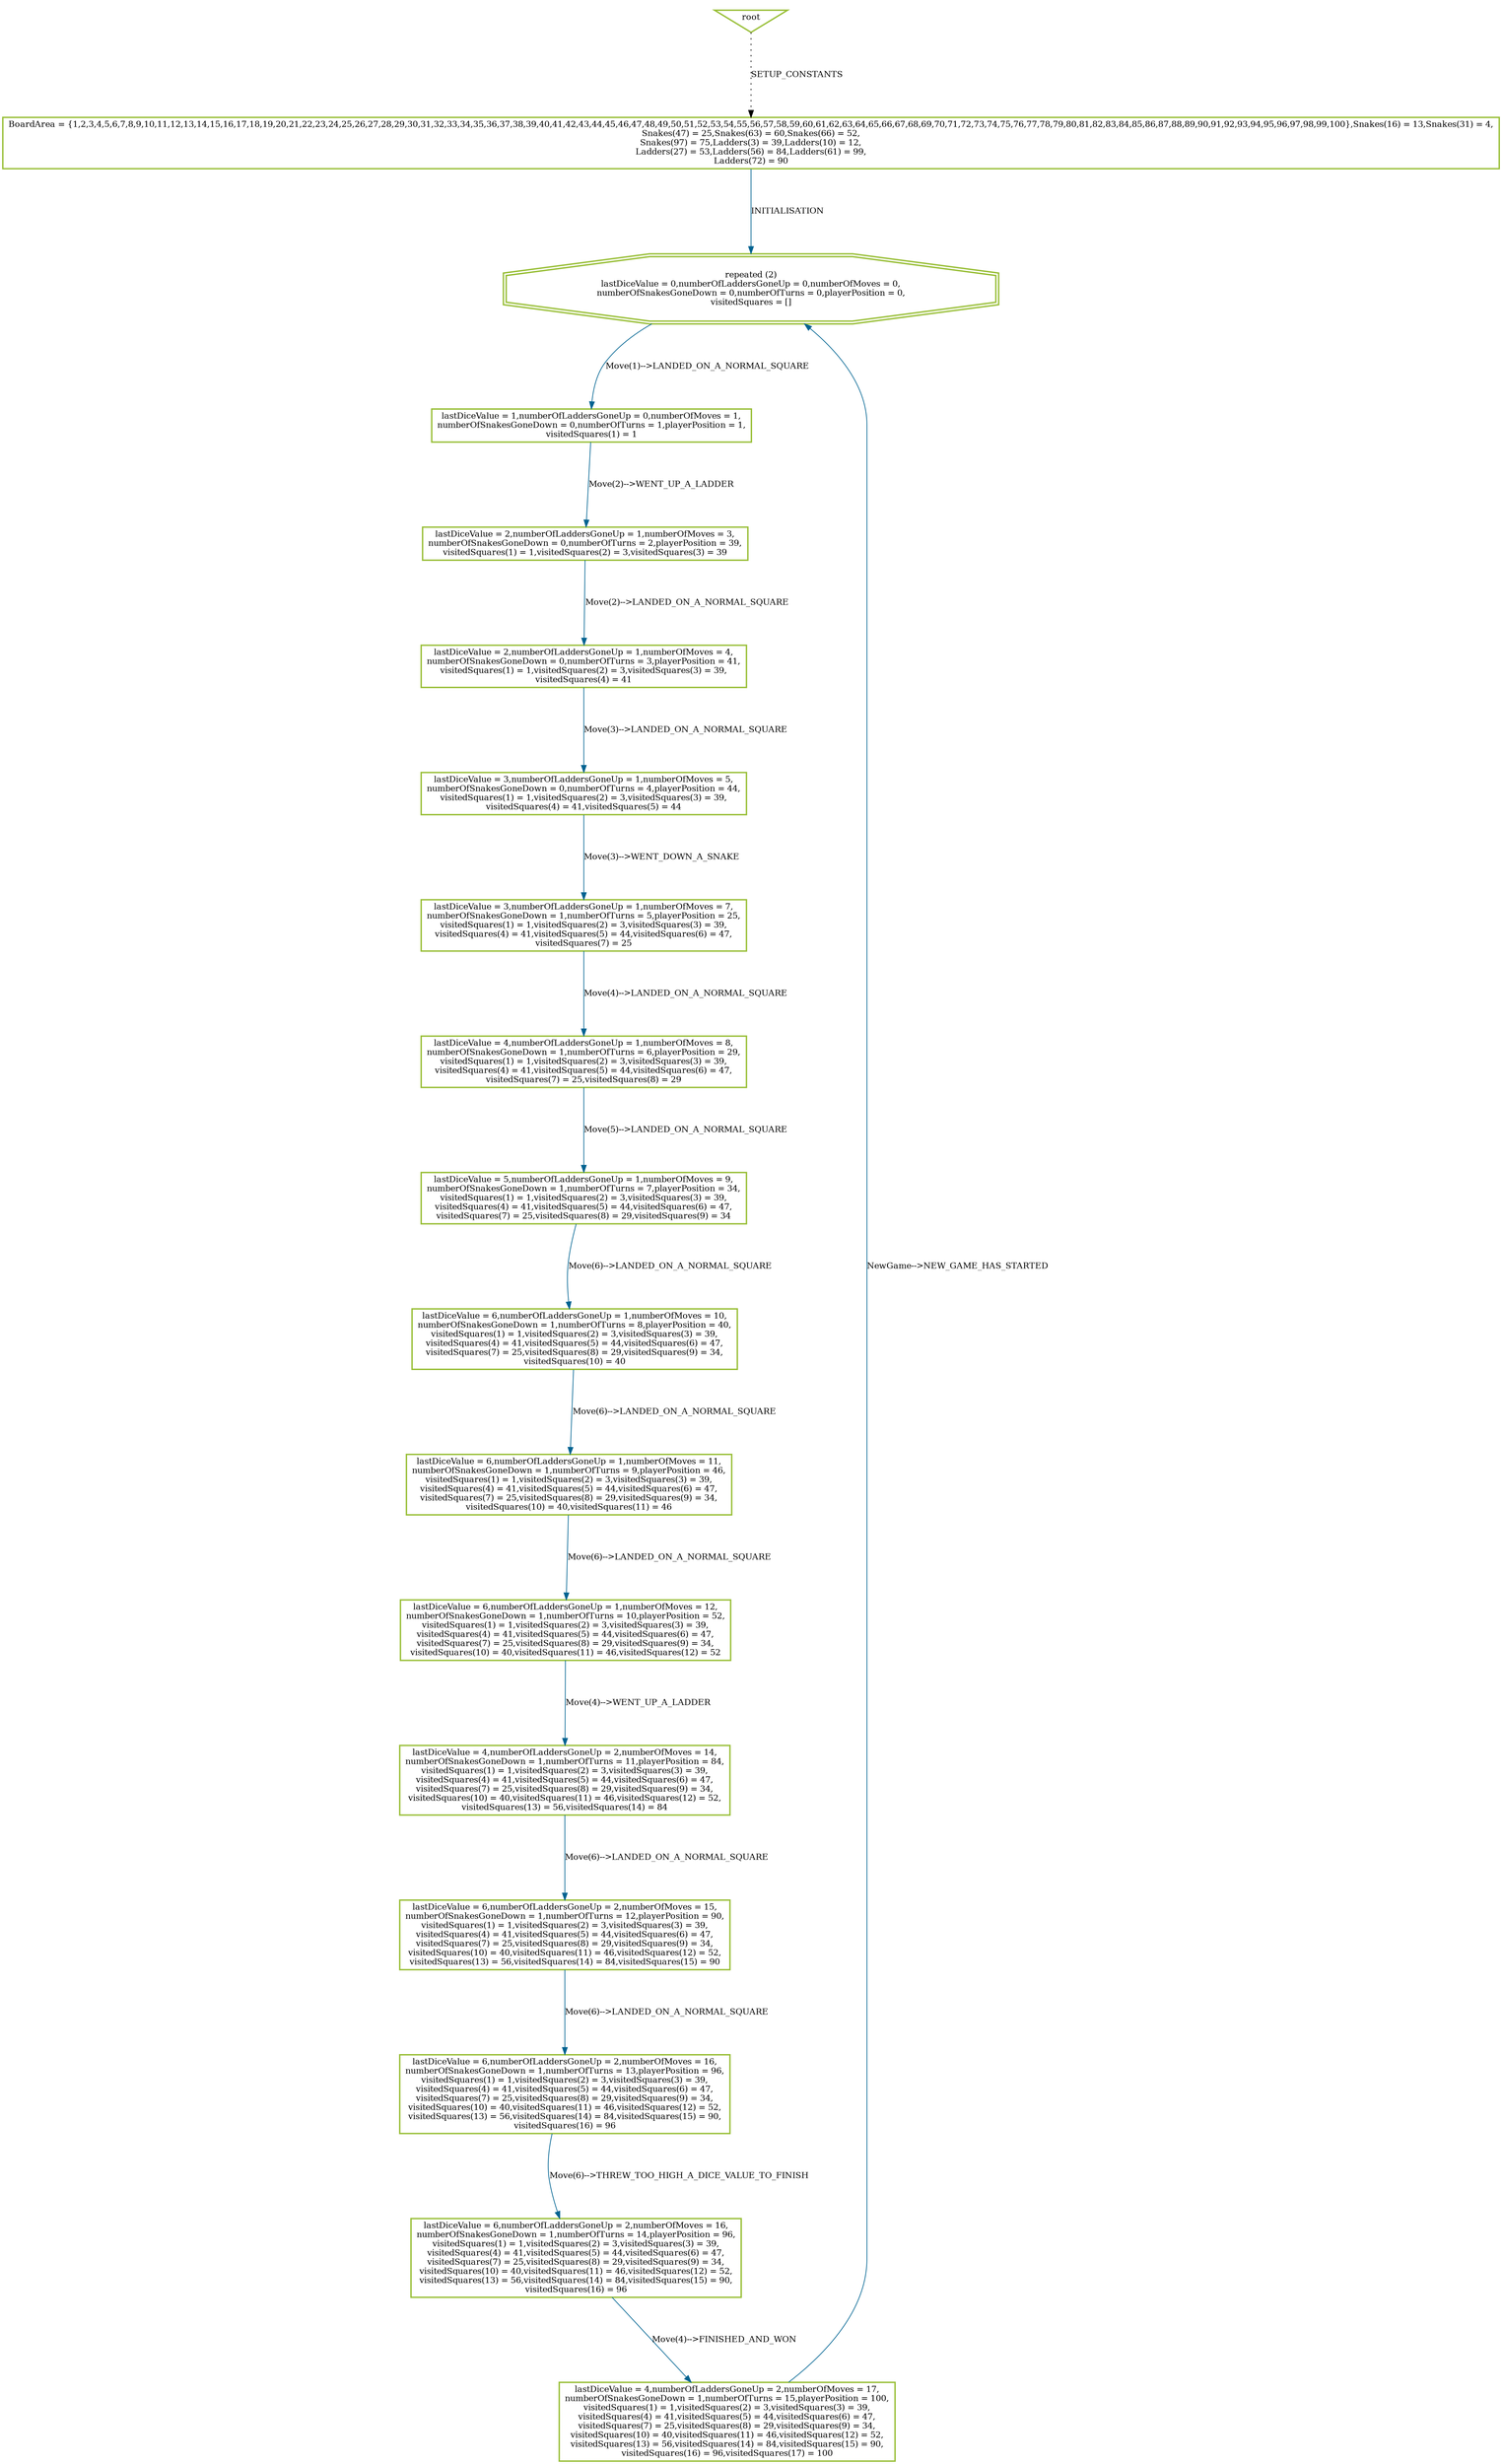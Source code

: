 digraph history {
graph [nodesep=1.5, ranksep=1.5];
0 [shape=box, color="#99BF38", fontsize=12, penwidth=2, label="BoardArea = \{1,2,3,4,5,6,7,8,9,10,11,12,13,14,15,16,17,18,19,20,21,22,23,24,25,26,27,28,29,30,31,32,33,34,35,36,37,38,39,40,41,42,43,44,45,46,47,48,49,50,51,52,53,54,55,56,57,58,59,60,61,62,63,64,65,66,67,68,69,70,71,72,73,74,75,76,77,78,79,80,81,82,83,84,85,86,87,88,89,90,91,92,93,94,95,96,97,98,99,100\},Snakes(16) = 13,Snakes(31) = 4,\nSnakes(47) = 25,Snakes(63) = 60,Snakes(66) = 52,\nSnakes(97) = 75,Ladders(3) = 39,Ladders(10) = 12,\nLadders(27) = 53,Ladders(56) = 84,Ladders(61) = 99,\nLadders(72) = 90"];

1 [shape=doubleoctagon, color="#99BF38", fontsize=12, penwidth=2, label="repeated (2)\nlastDiceValue = 0,numberOfLaddersGoneUp = 0,numberOfMoves = 0,\nnumberOfSnakesGoneDown = 0,numberOfTurns = 0,playerPosition = 0,\nvisitedSquares = []"];

2 [shape=box, color="#99BF38", fontsize=12, penwidth=2, label="lastDiceValue = 1,numberOfLaddersGoneUp = 0,numberOfMoves = 1,\nnumberOfSnakesGoneDown = 0,numberOfTurns = 1,playerPosition = 1,\nvisitedSquares(1) = 1"];

9 [shape=box, color="#99BF38", fontsize=12, penwidth=2, label="lastDiceValue = 2,numberOfLaddersGoneUp = 1,numberOfMoves = 3,\nnumberOfSnakesGoneDown = 0,numberOfTurns = 2,playerPosition = 39,\nvisitedSquares(1) = 1,visitedSquares(2) = 3,visitedSquares(3) = 39"];

15 [shape=box, color="#99BF38", fontsize=12, penwidth=2, label="lastDiceValue = 2,numberOfLaddersGoneUp = 1,numberOfMoves = 4,\nnumberOfSnakesGoneDown = 0,numberOfTurns = 3,playerPosition = 41,\nvisitedSquares(1) = 1,visitedSquares(2) = 3,visitedSquares(3) = 39,\nvisitedSquares(4) = 41"];

22 [shape=box, color="#99BF38", fontsize=12, penwidth=2, label="lastDiceValue = 3,numberOfLaddersGoneUp = 1,numberOfMoves = 5,\nnumberOfSnakesGoneDown = 0,numberOfTurns = 4,playerPosition = 44,\nvisitedSquares(1) = 1,visitedSquares(2) = 3,visitedSquares(3) = 39,\nvisitedSquares(4) = 41,visitedSquares(5) = 44"];

28 [shape=box, color="#99BF38", fontsize=12, penwidth=2, label="lastDiceValue = 3,numberOfLaddersGoneUp = 1,numberOfMoves = 7,\nnumberOfSnakesGoneDown = 1,numberOfTurns = 5,playerPosition = 25,\nvisitedSquares(1) = 1,visitedSquares(2) = 3,visitedSquares(3) = 39,\nvisitedSquares(4) = 41,visitedSquares(5) = 44,visitedSquares(6) = 47,\nvisitedSquares(7) = 25"];

35 [shape=box, color="#99BF38", fontsize=12, penwidth=2, label="lastDiceValue = 4,numberOfLaddersGoneUp = 1,numberOfMoves = 8,\nnumberOfSnakesGoneDown = 1,numberOfTurns = 6,playerPosition = 29,\nvisitedSquares(1) = 1,visitedSquares(2) = 3,visitedSquares(3) = 39,\nvisitedSquares(4) = 41,visitedSquares(5) = 44,visitedSquares(6) = 47,\nvisitedSquares(7) = 25,visitedSquares(8) = 29"];

42 [shape=box, color="#99BF38", fontsize=12, penwidth=2, label="lastDiceValue = 5,numberOfLaddersGoneUp = 1,numberOfMoves = 9,\nnumberOfSnakesGoneDown = 1,numberOfTurns = 7,playerPosition = 34,\nvisitedSquares(1) = 1,visitedSquares(2) = 3,visitedSquares(3) = 39,\nvisitedSquares(4) = 41,visitedSquares(5) = 44,visitedSquares(6) = 47,\nvisitedSquares(7) = 25,visitedSquares(8) = 29,visitedSquares(9) = 34"];

49 [shape=box, color="#99BF38", fontsize=12, penwidth=2, label="lastDiceValue = 6,numberOfLaddersGoneUp = 1,numberOfMoves = 10,\nnumberOfSnakesGoneDown = 1,numberOfTurns = 8,playerPosition = 40,\nvisitedSquares(1) = 1,visitedSquares(2) = 3,visitedSquares(3) = 39,\nvisitedSquares(4) = 41,visitedSquares(5) = 44,visitedSquares(6) = 47,\nvisitedSquares(7) = 25,visitedSquares(8) = 29,visitedSquares(9) = 34,\nvisitedSquares(10) = 40"];

55 [shape=box, color="#99BF38", fontsize=12, penwidth=2, label="lastDiceValue = 6,numberOfLaddersGoneUp = 1,numberOfMoves = 11,\nnumberOfSnakesGoneDown = 1,numberOfTurns = 9,playerPosition = 46,\nvisitedSquares(1) = 1,visitedSquares(2) = 3,visitedSquares(3) = 39,\nvisitedSquares(4) = 41,visitedSquares(5) = 44,visitedSquares(6) = 47,\nvisitedSquares(7) = 25,visitedSquares(8) = 29,visitedSquares(9) = 34,\nvisitedSquares(10) = 40,visitedSquares(11) = 46"];

61 [shape=box, color="#99BF38", fontsize=12, penwidth=2, label="lastDiceValue = 6,numberOfLaddersGoneUp = 1,numberOfMoves = 12,\nnumberOfSnakesGoneDown = 1,numberOfTurns = 10,playerPosition = 52,\nvisitedSquares(1) = 1,visitedSquares(2) = 3,visitedSquares(3) = 39,\nvisitedSquares(4) = 41,visitedSquares(5) = 44,visitedSquares(6) = 47,\nvisitedSquares(7) = 25,visitedSquares(8) = 29,visitedSquares(9) = 34,\nvisitedSquares(10) = 40,visitedSquares(11) = 46,visitedSquares(12) = 52"];

65 [shape=box, color="#99BF38", fontsize=12, penwidth=2, label="lastDiceValue = 4,numberOfLaddersGoneUp = 2,numberOfMoves = 14,\nnumberOfSnakesGoneDown = 1,numberOfTurns = 11,playerPosition = 84,\nvisitedSquares(1) = 1,visitedSquares(2) = 3,visitedSquares(3) = 39,\nvisitedSquares(4) = 41,visitedSquares(5) = 44,visitedSquares(6) = 47,\nvisitedSquares(7) = 25,visitedSquares(8) = 29,visitedSquares(9) = 34,\nvisitedSquares(10) = 40,visitedSquares(11) = 46,visitedSquares(12) = 52,\nvisitedSquares(13) = 56,visitedSquares(14) = 84"];

73 [shape=box, color="#99BF38", fontsize=12, penwidth=2, label="lastDiceValue = 6,numberOfLaddersGoneUp = 2,numberOfMoves = 15,\nnumberOfSnakesGoneDown = 1,numberOfTurns = 12,playerPosition = 90,\nvisitedSquares(1) = 1,visitedSquares(2) = 3,visitedSquares(3) = 39,\nvisitedSquares(4) = 41,visitedSquares(5) = 44,visitedSquares(6) = 47,\nvisitedSquares(7) = 25,visitedSquares(8) = 29,visitedSquares(9) = 34,\nvisitedSquares(10) = 40,visitedSquares(11) = 46,visitedSquares(12) = 52,\nvisitedSquares(13) = 56,visitedSquares(14) = 84,visitedSquares(15) = 90"];

79 [shape=box, color="#99BF38", fontsize=12, penwidth=2, label="lastDiceValue = 6,numberOfLaddersGoneUp = 2,numberOfMoves = 16,\nnumberOfSnakesGoneDown = 1,numberOfTurns = 13,playerPosition = 96,\nvisitedSquares(1) = 1,visitedSquares(2) = 3,visitedSquares(3) = 39,\nvisitedSquares(4) = 41,visitedSquares(5) = 44,visitedSquares(6) = 47,\nvisitedSquares(7) = 25,visitedSquares(8) = 29,visitedSquares(9) = 34,\nvisitedSquares(10) = 40,visitedSquares(11) = 46,visitedSquares(12) = 52,\nvisitedSquares(13) = 56,visitedSquares(14) = 84,visitedSquares(15) = 90,\nvisitedSquares(16) = 96"];

85 [shape=box, color="#99BF38", fontsize=12, penwidth=2, label="lastDiceValue = 6,numberOfLaddersGoneUp = 2,numberOfMoves = 16,\nnumberOfSnakesGoneDown = 1,numberOfTurns = 14,playerPosition = 96,\nvisitedSquares(1) = 1,visitedSquares(2) = 3,visitedSquares(3) = 39,\nvisitedSquares(4) = 41,visitedSquares(5) = 44,visitedSquares(6) = 47,\nvisitedSquares(7) = 25,visitedSquares(8) = 29,visitedSquares(9) = 34,\nvisitedSquares(10) = 40,visitedSquares(11) = 46,visitedSquares(12) = 52,\nvisitedSquares(13) = 56,visitedSquares(14) = 84,visitedSquares(15) = 90,\nvisitedSquares(16) = 96"];

89 [shape=box, color="#99BF38", fontsize=12, penwidth=2, label="lastDiceValue = 4,numberOfLaddersGoneUp = 2,numberOfMoves = 17,\nnumberOfSnakesGoneDown = 1,numberOfTurns = 15,playerPosition = 100,\nvisitedSquares(1) = 1,visitedSquares(2) = 3,visitedSquares(3) = 39,\nvisitedSquares(4) = 41,visitedSquares(5) = 44,visitedSquares(6) = 47,\nvisitedSquares(7) = 25,visitedSquares(8) = 29,visitedSquares(9) = 34,\nvisitedSquares(10) = 40,visitedSquares(11) = 46,visitedSquares(12) = 52,\nvisitedSquares(13) = 56,visitedSquares(14) = 84,visitedSquares(15) = 90,\nvisitedSquares(16) = 96,visitedSquares(17) = 100"];

root [shape=invtriangle, color="#99BF38", fontsize=12, penwidth=2, label="root"];

root -> 0 [style = dotted, color = black, label="SETUP_CONSTANTS", fontsize=12];

0 -> 1 [color = "#006391", label="INITIALISATION", fontsize=12];

1 -> 2 [color = "#006391", label="Move(1)--\>LANDED_ON_A_NORMAL_SQUARE", fontsize=12];

2 -> 9 [color = "#006391", label="Move(2)--\>WENT_UP_A_LADDER", fontsize=12];

9 -> 15 [color = "#006391", label="Move(2)--\>LANDED_ON_A_NORMAL_SQUARE", fontsize=12];

15 -> 22 [color = "#006391", label="Move(3)--\>LANDED_ON_A_NORMAL_SQUARE", fontsize=12];

22 -> 28 [color = "#006391", label="Move(3)--\>WENT_DOWN_A_SNAKE", fontsize=12];

28 -> 35 [color = "#006391", label="Move(4)--\>LANDED_ON_A_NORMAL_SQUARE", fontsize=12];

35 -> 42 [color = "#006391", label="Move(5)--\>LANDED_ON_A_NORMAL_SQUARE", fontsize=12];

42 -> 49 [color = "#006391", label="Move(6)--\>LANDED_ON_A_NORMAL_SQUARE", fontsize=12];

49 -> 55 [color = "#006391", label="Move(6)--\>LANDED_ON_A_NORMAL_SQUARE", fontsize=12];

55 -> 61 [color = "#006391", label="Move(6)--\>LANDED_ON_A_NORMAL_SQUARE", fontsize=12];

61 -> 65 [color = "#006391", label="Move(4)--\>WENT_UP_A_LADDER", fontsize=12];

65 -> 73 [color = "#006391", label="Move(6)--\>LANDED_ON_A_NORMAL_SQUARE", fontsize=12];

73 -> 79 [color = "#006391", label="Move(6)--\>LANDED_ON_A_NORMAL_SQUARE", fontsize=12];

79 -> 85 [color = "#006391", label="Move(6)--\>THREW_TOO_HIGH_A_DICE_VALUE_TO_FINISH", fontsize=12];

85 -> 89 [color = "#006391", label="Move(4)--\>FINISHED_AND_WON", fontsize=12];

89 -> 1 [color = "#006391", label="NewGame--\>NEW_GAME_HAS_STARTED", fontsize=12];

}
